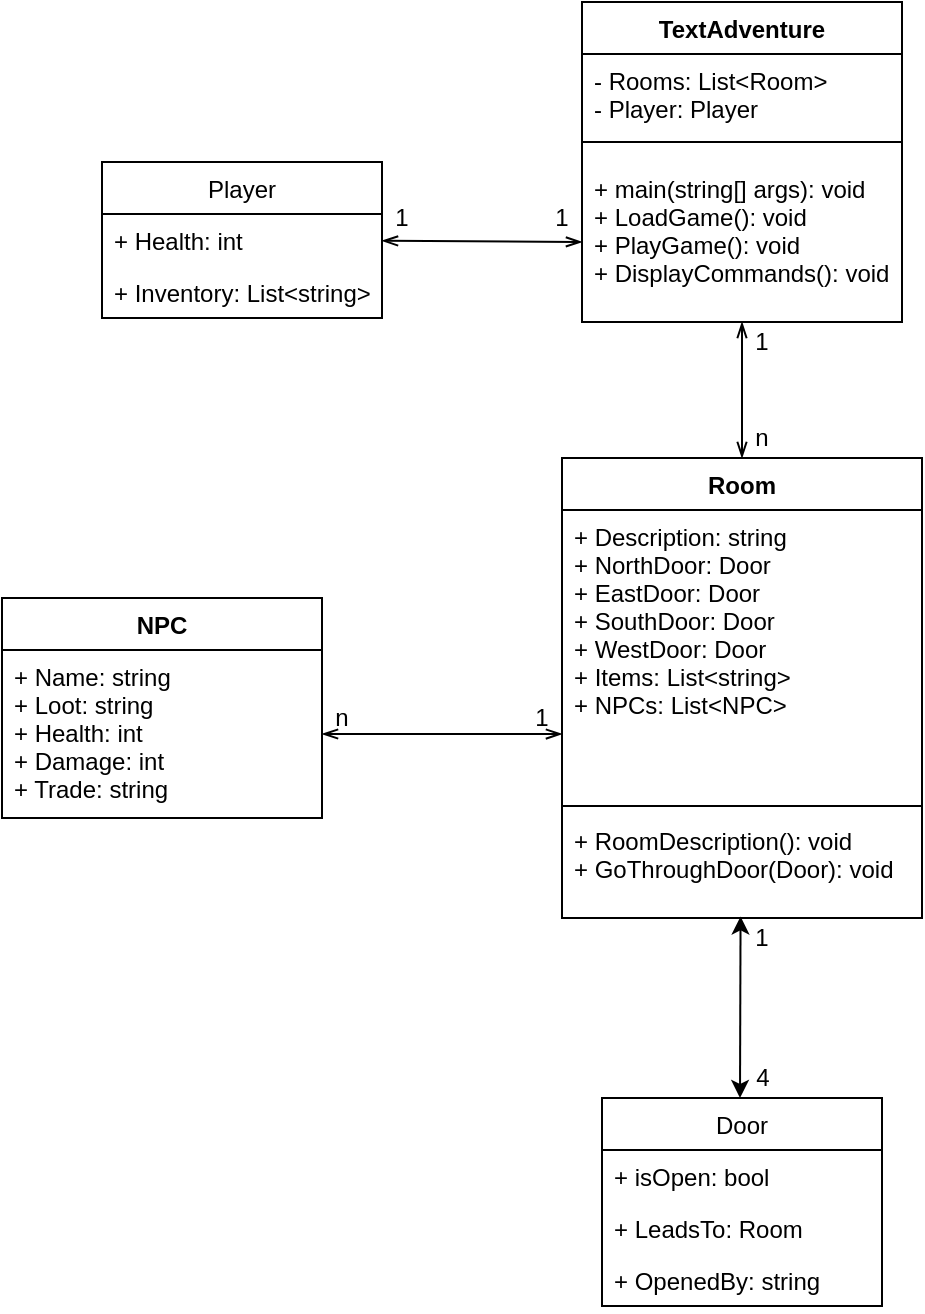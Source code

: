 <mxfile version="12.5.3" type="device"><diagram id="i-8pjSt7i_0XRP-g4HNQ" name="Page-1"><mxGraphModel dx="782" dy="766" grid="1" gridSize="10" guides="1" tooltips="1" connect="1" arrows="1" fold="1" page="1" pageScale="1" pageWidth="850" pageHeight="1100" math="0" shadow="0"><root><mxCell id="0"/><mxCell id="1" parent="0"/><mxCell id="4_c3ELnmA2z503EZS1vG-1" value="TextAdventure" style="swimlane;fontStyle=1;align=center;verticalAlign=top;childLayout=stackLayout;horizontal=1;startSize=26;horizontalStack=0;resizeParent=1;resizeParentMax=0;resizeLast=0;collapsible=1;marginBottom=0;" parent="1" vertex="1"><mxGeometry x="310" y="12" width="160" height="160" as="geometry"/></mxCell><mxCell id="4_c3ELnmA2z503EZS1vG-2" value="- Rooms: List&lt;Room&gt;&#10;- Player: Player" style="text;strokeColor=none;fillColor=none;align=left;verticalAlign=top;spacingLeft=4;spacingRight=4;overflow=hidden;rotatable=0;points=[[0,0.5],[1,0.5]];portConstraint=eastwest;" parent="4_c3ELnmA2z503EZS1vG-1" vertex="1"><mxGeometry y="26" width="160" height="34" as="geometry"/></mxCell><mxCell id="4_c3ELnmA2z503EZS1vG-3" value="" style="line;strokeWidth=1;fillColor=none;align=left;verticalAlign=middle;spacingTop=-1;spacingLeft=3;spacingRight=3;rotatable=0;labelPosition=right;points=[];portConstraint=eastwest;" parent="4_c3ELnmA2z503EZS1vG-1" vertex="1"><mxGeometry y="60" width="160" height="20" as="geometry"/></mxCell><mxCell id="4_c3ELnmA2z503EZS1vG-4" value="+ main(string[] args): void&#10;+ LoadGame(): void&#10;+ PlayGame(): void&#10;+ DisplayCommands(): void" style="text;strokeColor=none;fillColor=none;align=left;verticalAlign=top;spacingLeft=4;spacingRight=4;overflow=hidden;rotatable=0;points=[[0,0.5],[1,0.5]];portConstraint=eastwest;" parent="4_c3ELnmA2z503EZS1vG-1" vertex="1"><mxGeometry y="80" width="160" height="80" as="geometry"/></mxCell><mxCell id="4_c3ELnmA2z503EZS1vG-5" value="Room" style="swimlane;fontStyle=1;align=center;verticalAlign=top;childLayout=stackLayout;horizontal=1;startSize=26;horizontalStack=0;resizeParent=1;resizeParentMax=0;resizeLast=0;collapsible=1;marginBottom=0;" parent="1" vertex="1"><mxGeometry x="300" y="240" width="180" height="230" as="geometry"/></mxCell><mxCell id="4_c3ELnmA2z503EZS1vG-6" value="+ Description: string&#10;+ NorthDoor: Door&#10;+ EastDoor: Door&#10;+ SouthDoor: Door&#10;+ WestDoor: Door&#10;+ Items: List&lt;string&gt;&#10;+ NPCs: List&lt;NPC&gt;" style="text;strokeColor=none;fillColor=none;align=left;verticalAlign=top;spacingLeft=4;spacingRight=4;overflow=hidden;rotatable=0;points=[[0,0.5],[1,0.5]];portConstraint=eastwest;" parent="4_c3ELnmA2z503EZS1vG-5" vertex="1"><mxGeometry y="26" width="180" height="144" as="geometry"/></mxCell><mxCell id="4_c3ELnmA2z503EZS1vG-7" value="" style="line;strokeWidth=1;fillColor=none;align=left;verticalAlign=middle;spacingTop=-1;spacingLeft=3;spacingRight=3;rotatable=0;labelPosition=right;points=[];portConstraint=eastwest;" parent="4_c3ELnmA2z503EZS1vG-5" vertex="1"><mxGeometry y="170" width="180" height="8" as="geometry"/></mxCell><mxCell id="4_c3ELnmA2z503EZS1vG-8" value="+ RoomDescription(): void&#10;+ GoThroughDoor(Door): void" style="text;strokeColor=none;fillColor=none;align=left;verticalAlign=top;spacingLeft=4;spacingRight=4;overflow=hidden;rotatable=0;points=[[0,0.5],[1,0.5]];portConstraint=eastwest;" parent="4_c3ELnmA2z503EZS1vG-5" vertex="1"><mxGeometry y="178" width="180" height="52" as="geometry"/></mxCell><mxCell id="4_c3ELnmA2z503EZS1vG-13" value="Door" style="swimlane;fontStyle=0;childLayout=stackLayout;horizontal=1;startSize=26;fillColor=none;horizontalStack=0;resizeParent=1;resizeParentMax=0;resizeLast=0;collapsible=1;marginBottom=0;" parent="1" vertex="1"><mxGeometry x="320" y="560" width="140" height="104" as="geometry"/></mxCell><mxCell id="4_c3ELnmA2z503EZS1vG-14" value="+ isOpen: bool" style="text;strokeColor=none;fillColor=none;align=left;verticalAlign=top;spacingLeft=4;spacingRight=4;overflow=hidden;rotatable=0;points=[[0,0.5],[1,0.5]];portConstraint=eastwest;" parent="4_c3ELnmA2z503EZS1vG-13" vertex="1"><mxGeometry y="26" width="140" height="26" as="geometry"/></mxCell><mxCell id="4_c3ELnmA2z503EZS1vG-15" value="+ LeadsTo: Room" style="text;strokeColor=none;fillColor=none;align=left;verticalAlign=top;spacingLeft=4;spacingRight=4;overflow=hidden;rotatable=0;points=[[0,0.5],[1,0.5]];portConstraint=eastwest;" parent="4_c3ELnmA2z503EZS1vG-13" vertex="1"><mxGeometry y="52" width="140" height="26" as="geometry"/></mxCell><mxCell id="4_c3ELnmA2z503EZS1vG-16" value="+ OpenedBy: string" style="text;strokeColor=none;fillColor=none;align=left;verticalAlign=top;spacingLeft=4;spacingRight=4;overflow=hidden;rotatable=0;points=[[0,0.5],[1,0.5]];portConstraint=eastwest;" parent="4_c3ELnmA2z503EZS1vG-13" vertex="1"><mxGeometry y="78" width="140" height="26" as="geometry"/></mxCell><mxCell id="4_c3ELnmA2z503EZS1vG-17" value="" style="endArrow=classic;startArrow=classic;html=1;entryX=0.496;entryY=0.985;entryDx=0;entryDy=0;entryPerimeter=0;" parent="1" target="4_c3ELnmA2z503EZS1vG-8" edge="1"><mxGeometry width="50" height="50" relative="1" as="geometry"><mxPoint x="389" y="560" as="sourcePoint"/><mxPoint x="388" y="470" as="targetPoint"/></mxGeometry></mxCell><mxCell id="4_c3ELnmA2z503EZS1vG-18" value="1" style="text;html=1;strokeColor=none;fillColor=none;align=center;verticalAlign=middle;whiteSpace=wrap;rounded=0;" parent="1" vertex="1"><mxGeometry x="380" y="470" width="40" height="20" as="geometry"/></mxCell><mxCell id="4_c3ELnmA2z503EZS1vG-19" value="4" style="text;html=1;align=center;verticalAlign=middle;resizable=0;points=[];autosize=1;" parent="1" vertex="1"><mxGeometry x="390" y="540" width="20" height="20" as="geometry"/></mxCell><mxCell id="4_c3ELnmA2z503EZS1vG-21" value="" style="endArrow=openThin;startArrow=openThin;html=1;exitX=0.5;exitY=0;exitDx=0;exitDy=0;startFill=0;endFill=0;" parent="1" source="4_c3ELnmA2z503EZS1vG-5" target="4_c3ELnmA2z503EZS1vG-4" edge="1"><mxGeometry width="50" height="50" relative="1" as="geometry"><mxPoint x="370" y="220" as="sourcePoint"/><mxPoint x="420" y="170" as="targetPoint"/></mxGeometry></mxCell><mxCell id="4_c3ELnmA2z503EZS1vG-22" value="1" style="text;html=1;strokeColor=none;fillColor=none;align=center;verticalAlign=middle;whiteSpace=wrap;rounded=0;" parent="1" vertex="1"><mxGeometry x="380" y="172" width="40" height="20" as="geometry"/></mxCell><mxCell id="4_c3ELnmA2z503EZS1vG-23" value="n" style="text;html=1;strokeColor=none;fillColor=none;align=center;verticalAlign=middle;whiteSpace=wrap;rounded=0;" parent="1" vertex="1"><mxGeometry x="380" y="220" width="40" height="20" as="geometry"/></mxCell><mxCell id="4_c3ELnmA2z503EZS1vG-31" value="NPC" style="swimlane;fontStyle=1;align=center;verticalAlign=top;childLayout=stackLayout;horizontal=1;startSize=26;horizontalStack=0;resizeParent=1;resizeParentMax=0;resizeLast=0;collapsible=1;marginBottom=0;" parent="1" vertex="1"><mxGeometry x="20" y="310" width="160" height="110" as="geometry"/></mxCell><mxCell id="4_c3ELnmA2z503EZS1vG-32" value="+ Name: string&#10;+ Loot: string&#10;+ Health: int&#10;+ Damage: int&#10;+ Trade: string" style="text;strokeColor=none;fillColor=none;align=left;verticalAlign=top;spacingLeft=4;spacingRight=4;overflow=hidden;rotatable=0;points=[[0,0.5],[1,0.5]];portConstraint=eastwest;" parent="4_c3ELnmA2z503EZS1vG-31" vertex="1"><mxGeometry y="26" width="160" height="84" as="geometry"/></mxCell><mxCell id="4_c3ELnmA2z503EZS1vG-44" style="rounded=0;orthogonalLoop=1;jettySize=auto;html=1;entryX=0;entryY=0.5;entryDx=0;entryDy=0;startArrow=openThin;startFill=0;endArrow=openThin;endFill=0;" parent="1" source="4_c3ELnmA2z503EZS1vG-40" target="4_c3ELnmA2z503EZS1vG-4" edge="1"><mxGeometry relative="1" as="geometry"/></mxCell><mxCell id="4_c3ELnmA2z503EZS1vG-40" value="Player" style="swimlane;fontStyle=0;childLayout=stackLayout;horizontal=1;startSize=26;fillColor=none;horizontalStack=0;resizeParent=1;resizeParentMax=0;resizeLast=0;collapsible=1;marginBottom=0;" parent="1" vertex="1"><mxGeometry x="70" y="92" width="140" height="78" as="geometry"/></mxCell><mxCell id="4_c3ELnmA2z503EZS1vG-41" value="+ Health: int" style="text;strokeColor=none;fillColor=none;align=left;verticalAlign=top;spacingLeft=4;spacingRight=4;overflow=hidden;rotatable=0;points=[[0,0.5],[1,0.5]];portConstraint=eastwest;" parent="4_c3ELnmA2z503EZS1vG-40" vertex="1"><mxGeometry y="26" width="140" height="26" as="geometry"/></mxCell><mxCell id="4_c3ELnmA2z503EZS1vG-42" value="+ Inventory: List&lt;string&gt;" style="text;strokeColor=none;fillColor=none;align=left;verticalAlign=top;spacingLeft=4;spacingRight=4;overflow=hidden;rotatable=0;points=[[0,0.5],[1,0.5]];portConstraint=eastwest;" parent="4_c3ELnmA2z503EZS1vG-40" vertex="1"><mxGeometry y="52" width="140" height="26" as="geometry"/></mxCell><mxCell id="4_c3ELnmA2z503EZS1vG-45" value="1" style="text;html=1;strokeColor=none;fillColor=none;align=center;verticalAlign=middle;whiteSpace=wrap;rounded=0;" parent="1" vertex="1"><mxGeometry x="200" y="110" width="40" height="20" as="geometry"/></mxCell><mxCell id="4_c3ELnmA2z503EZS1vG-46" value="1" style="text;html=1;strokeColor=none;fillColor=none;align=center;verticalAlign=middle;whiteSpace=wrap;rounded=0;" parent="1" vertex="1"><mxGeometry x="280" y="110" width="40" height="20" as="geometry"/></mxCell><mxCell id="4_c3ELnmA2z503EZS1vG-47" style="edgeStyle=none;rounded=0;orthogonalLoop=1;jettySize=auto;html=1;entryX=1;entryY=0.5;entryDx=0;entryDy=0;startArrow=openThin;startFill=0;endArrow=openThin;endFill=0;exitX=0;exitY=0.778;exitDx=0;exitDy=0;exitPerimeter=0;" parent="1" source="4_c3ELnmA2z503EZS1vG-6" target="4_c3ELnmA2z503EZS1vG-32" edge="1"><mxGeometry relative="1" as="geometry"/></mxCell><mxCell id="4_c3ELnmA2z503EZS1vG-48" value="n" style="text;html=1;strokeColor=none;fillColor=none;align=center;verticalAlign=middle;whiteSpace=wrap;rounded=0;" parent="1" vertex="1"><mxGeometry x="170" y="360" width="40" height="20" as="geometry"/></mxCell><mxCell id="4_c3ELnmA2z503EZS1vG-49" value="1" style="text;html=1;strokeColor=none;fillColor=none;align=center;verticalAlign=middle;whiteSpace=wrap;rounded=0;" parent="1" vertex="1"><mxGeometry x="270" y="360" width="40" height="20" as="geometry"/></mxCell></root></mxGraphModel></diagram></mxfile>